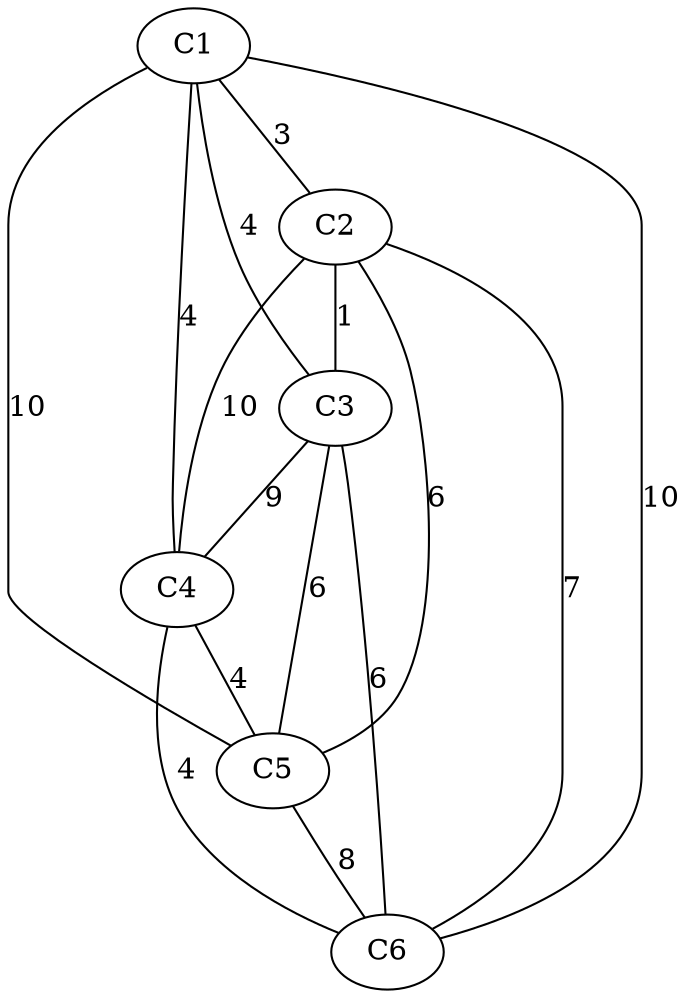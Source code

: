 graph G{
//{rank=same C1 C2} -- {rank=same C3 C4} -- {rank=same C5 C6}[style=invis]
C1 -- C2 [label="3", weight="3"];
C1 -- C3 [label="4", weight="4"];
C1 -- C4 [label="4", weight="4"];
C1 -- C5 [label="10", weight="10"];
C1 -- C6 [label="10", weight="10"];
C2 -- C3 [label="1", weight="1"];
C2 -- C4 [label="10", weight="10"];
C2 -- C5 [label="6", weight="6"];
C2 -- C6 [label="7", weight="7"];
C3 -- C4 [label="9", weight="9"];
C3 -- C5 [label="6", weight="6"];
C3 -- C6 [label="6", weight="6"];
C4 -- C5 [label="4", weight="4"];
C4 -- C6 [label="4", weight="4"];
C5 -- C6 [label="8", weight="8"];
}
